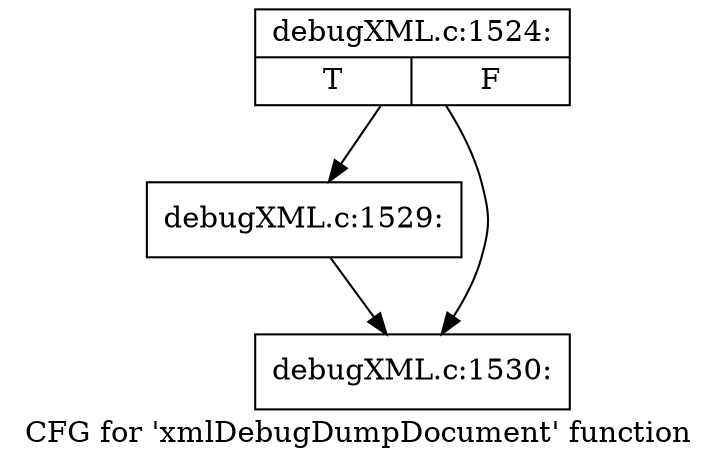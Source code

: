 digraph "CFG for 'xmlDebugDumpDocument' function" {
	label="CFG for 'xmlDebugDumpDocument' function";

	Node0x494db40 [shape=record,label="{debugXML.c:1524:|{<s0>T|<s1>F}}"];
	Node0x494db40 -> Node0x494dd30;
	Node0x494db40 -> Node0x494d7f0;
	Node0x494dd30 [shape=record,label="{debugXML.c:1529:}"];
	Node0x494dd30 -> Node0x494d7f0;
	Node0x494d7f0 [shape=record,label="{debugXML.c:1530:}"];
}
